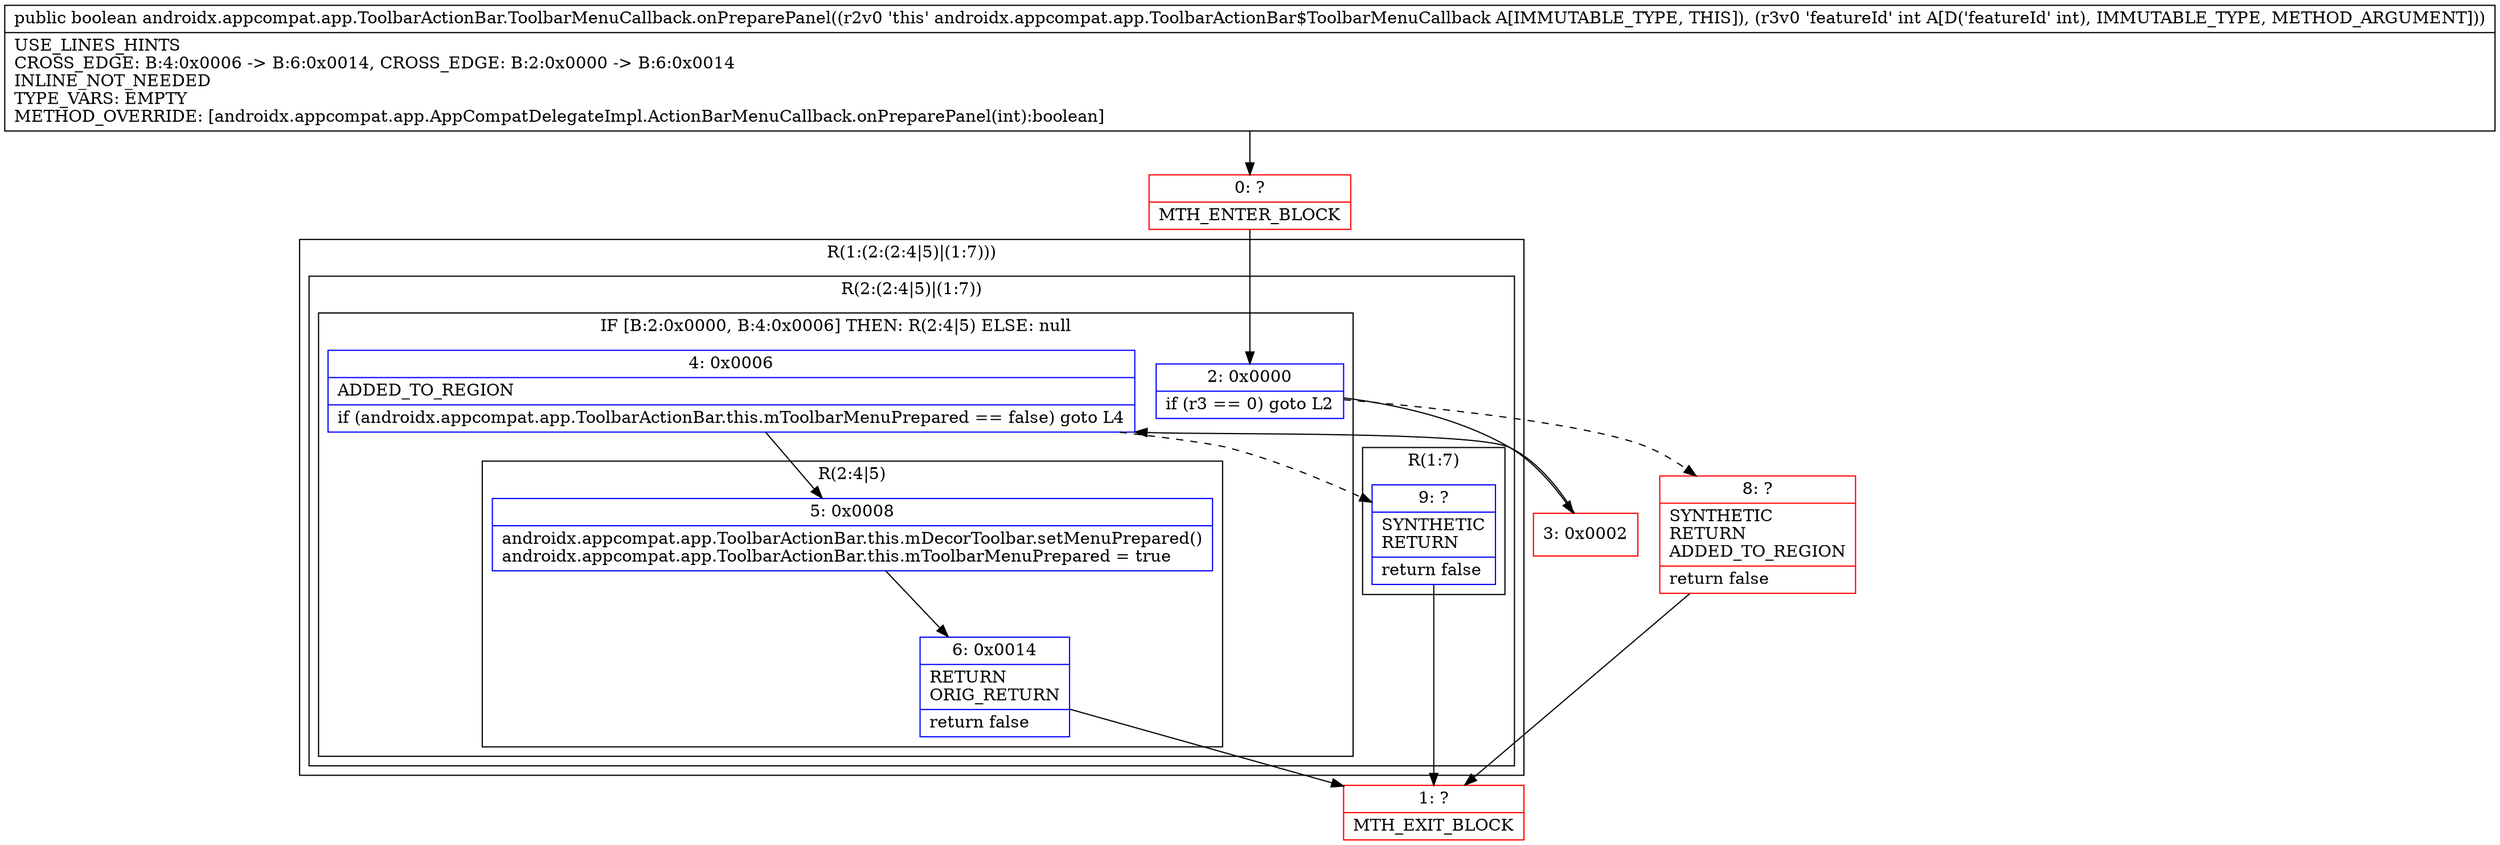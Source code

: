 digraph "CFG forandroidx.appcompat.app.ToolbarActionBar.ToolbarMenuCallback.onPreparePanel(I)Z" {
subgraph cluster_Region_2125081679 {
label = "R(1:(2:(2:4|5)|(1:7)))";
node [shape=record,color=blue];
subgraph cluster_Region_535775685 {
label = "R(2:(2:4|5)|(1:7))";
node [shape=record,color=blue];
subgraph cluster_IfRegion_1435735644 {
label = "IF [B:2:0x0000, B:4:0x0006] THEN: R(2:4|5) ELSE: null";
node [shape=record,color=blue];
Node_2 [shape=record,label="{2\:\ 0x0000|if (r3 == 0) goto L2\l}"];
Node_4 [shape=record,label="{4\:\ 0x0006|ADDED_TO_REGION\l|if (androidx.appcompat.app.ToolbarActionBar.this.mToolbarMenuPrepared == false) goto L4\l}"];
subgraph cluster_Region_1048231993 {
label = "R(2:4|5)";
node [shape=record,color=blue];
Node_5 [shape=record,label="{5\:\ 0x0008|androidx.appcompat.app.ToolbarActionBar.this.mDecorToolbar.setMenuPrepared()\landroidx.appcompat.app.ToolbarActionBar.this.mToolbarMenuPrepared = true\l}"];
Node_6 [shape=record,label="{6\:\ 0x0014|RETURN\lORIG_RETURN\l|return false\l}"];
}
}
subgraph cluster_Region_295521261 {
label = "R(1:7)";
node [shape=record,color=blue];
Node_9 [shape=record,label="{9\:\ ?|SYNTHETIC\lRETURN\l|return false\l}"];
}
}
}
Node_0 [shape=record,color=red,label="{0\:\ ?|MTH_ENTER_BLOCK\l}"];
Node_3 [shape=record,color=red,label="{3\:\ 0x0002}"];
Node_1 [shape=record,color=red,label="{1\:\ ?|MTH_EXIT_BLOCK\l}"];
Node_8 [shape=record,color=red,label="{8\:\ ?|SYNTHETIC\lRETURN\lADDED_TO_REGION\l|return false\l}"];
MethodNode[shape=record,label="{public boolean androidx.appcompat.app.ToolbarActionBar.ToolbarMenuCallback.onPreparePanel((r2v0 'this' androidx.appcompat.app.ToolbarActionBar$ToolbarMenuCallback A[IMMUTABLE_TYPE, THIS]), (r3v0 'featureId' int A[D('featureId' int), IMMUTABLE_TYPE, METHOD_ARGUMENT]))  | USE_LINES_HINTS\lCROSS_EDGE: B:4:0x0006 \-\> B:6:0x0014, CROSS_EDGE: B:2:0x0000 \-\> B:6:0x0014\lINLINE_NOT_NEEDED\lTYPE_VARS: EMPTY\lMETHOD_OVERRIDE: [androidx.appcompat.app.AppCompatDelegateImpl.ActionBarMenuCallback.onPreparePanel(int):boolean]\l}"];
MethodNode -> Node_0;Node_2 -> Node_3;
Node_2 -> Node_8[style=dashed];
Node_4 -> Node_5;
Node_4 -> Node_9[style=dashed];
Node_5 -> Node_6;
Node_6 -> Node_1;
Node_9 -> Node_1;
Node_0 -> Node_2;
Node_3 -> Node_4;
Node_8 -> Node_1;
}

